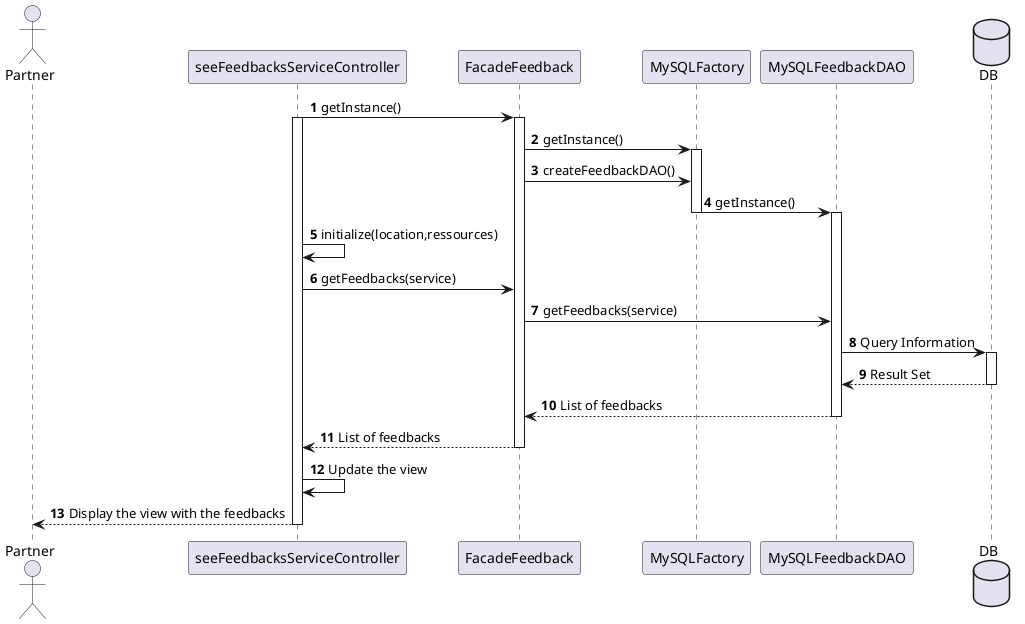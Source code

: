 @startuml
autonumber
actor Partner
seeFeedbacksServiceController -> FacadeFeedback : getInstance()
activate seeFeedbacksServiceController
activate FacadeFeedback
FacadeFeedback -> MySQLFactory : getInstance()
activate MySQLFactory
FacadeFeedback -> MySQLFactory : createFeedbackDAO()
MySQLFactory -> MySQLFeedbackDAO : getInstance()
deactivate MySQLFactory
activate MySQLFeedbackDAO
deactivate MySQLFeedbackDAO
seeFeedbacksServiceController -> seeFeedbacksServiceController : initialize(location,ressources)
seeFeedbacksServiceController -> FacadeFeedback : getFeedbacks(service)
FacadeFeedback -> MySQLFeedbackDAO : getFeedbacks(service)
database DB
MySQLFeedbackDAO -> DB : Query Information
activate DB
DB --> MySQLFeedbackDAO : Result Set
deactivate DB
MySQLFeedbackDAO --> FacadeFeedback : List of feedbacks
deactivate MySQLFeedbackDAO
FacadeFeedback --> seeFeedbacksServiceController : List of feedbacks
deactivate FacadeFeedback
seeFeedbacksServiceController -> seeFeedbacksServiceController : Update the view
seeFeedbacksServiceController --> Partner : Display the view with the feedbacks
deactivate seeFeedbacksServiceController
@enduml